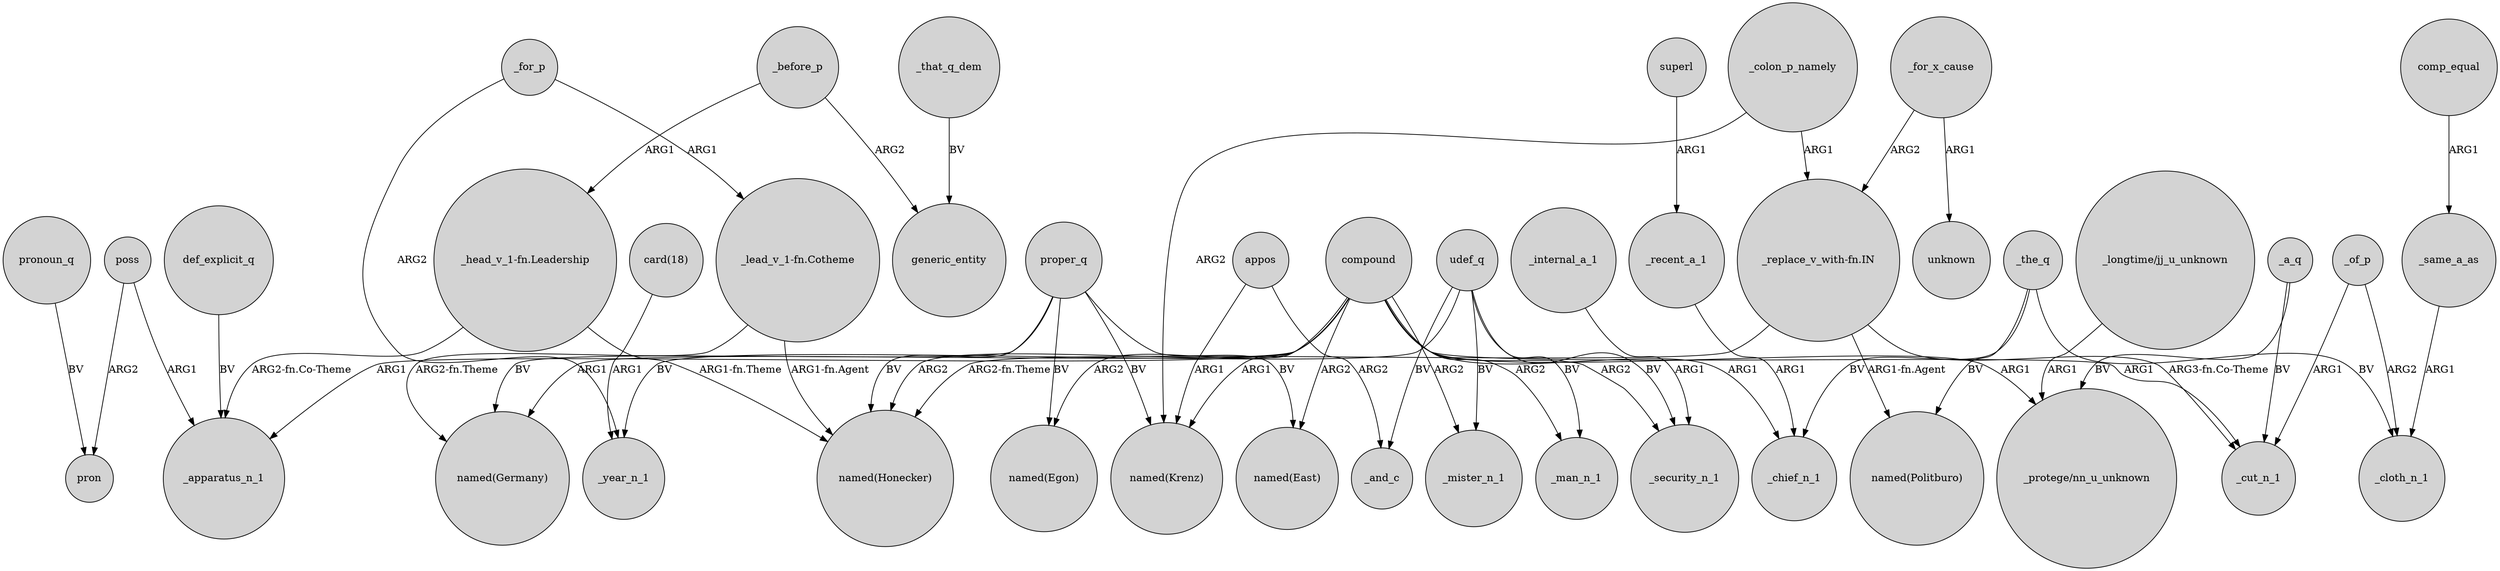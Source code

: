 digraph {
	node [shape=circle style=filled]
	"_lead_v_1-fn.Cotheme" -> "named(Honecker)" [label="ARG1-fn.Agent"]
	"_head_v_1-fn.Leadership" -> _apparatus_n_1 [label="ARG2-fn.Co-Theme"]
	_the_q -> "named(Politburo)" [label=BV]
	"_replace_v_with-fn.IN" -> "named(Politburo)" [label="ARG1-fn.Agent"]
	proper_q -> "named(Germany)" [label=BV]
	_for_p -> "_lead_v_1-fn.Cotheme" [label=ARG1]
	_for_p -> _year_n_1 [label=ARG2]
	poss -> pron [label=ARG2]
	_a_q -> _cut_n_1 [label=BV]
	_that_q_dem -> generic_entity [label=BV]
	compound -> "named(Egon)" [label=ARG2]
	compound -> _chief_n_1 [label=ARG1]
	compound -> _mister_n_1 [label=ARG2]
	_for_x_cause -> "_replace_v_with-fn.IN" [label=ARG2]
	_before_p -> "_head_v_1-fn.Leadership" [label=ARG1]
	"_head_v_1-fn.Leadership" -> "named(Honecker)" [label="ARG1-fn.Theme"]
	compound -> _security_n_1 [label=ARG2]
	proper_q -> "named(Krenz)" [label=BV]
	compound -> "named(Honecker)" [label=ARG2]
	udef_q -> _mister_n_1 [label=BV]
	compound -> _apparatus_n_1 [label=ARG1]
	proper_q -> "named(Honecker)" [label=BV]
	"_replace_v_with-fn.IN" -> "named(Honecker)" [label="ARG2-fn.Theme"]
	poss -> _apparatus_n_1 [label=ARG1]
	compound -> _man_n_1 [label=ARG2]
	superl -> _recent_a_1 [label=ARG1]
	_before_p -> generic_entity [label=ARG2]
	_the_q -> _chief_n_1 [label=BV]
	pronoun_q -> pron [label=BV]
	appos -> "named(Krenz)" [label=ARG1]
	_a_q -> "_protege/nn_u_unknown" [label=BV]
	proper_q -> "named(Egon)" [label=BV]
	_the_q -> _cloth_n_1 [label=BV]
	comp_equal -> _same_a_as [label=ARG1]
	_colon_p_namely -> "named(Krenz)" [label=ARG2]
	compound -> _cut_n_1 [label=ARG1]
	appos -> _and_c [label=ARG2]
	compound -> "named(Germany)" [label=ARG1]
	"_longtime/jj_u_unknown" -> "_protege/nn_u_unknown" [label=ARG1]
	_same_a_as -> _cloth_n_1 [label=ARG1]
	_recent_a_1 -> _chief_n_1 [label=ARG1]
	_for_x_cause -> unknown [label=ARG1]
	_colon_p_namely -> "_replace_v_with-fn.IN" [label=ARG1]
	compound -> "named(Krenz)" [label=ARG1]
	"card(18)" -> _year_n_1 [label=ARG1]
	udef_q -> _man_n_1 [label=BV]
	udef_q -> _year_n_1 [label=BV]
	def_explicit_q -> _apparatus_n_1 [label=BV]
	compound -> "_protege/nn_u_unknown" [label=ARG1]
	_of_p -> _cut_n_1 [label=ARG1]
	"_lead_v_1-fn.Cotheme" -> "named(Germany)" [label="ARG2-fn.Theme"]
	"_replace_v_with-fn.IN" -> _cut_n_1 [label="ARG3-fn.Co-Theme"]
	udef_q -> _and_c [label=BV]
	proper_q -> "named(East)" [label=BV]
	_internal_a_1 -> _security_n_1 [label=ARG1]
	compound -> "named(East)" [label=ARG2]
	udef_q -> _security_n_1 [label=BV]
	_of_p -> _cloth_n_1 [label=ARG2]
}
